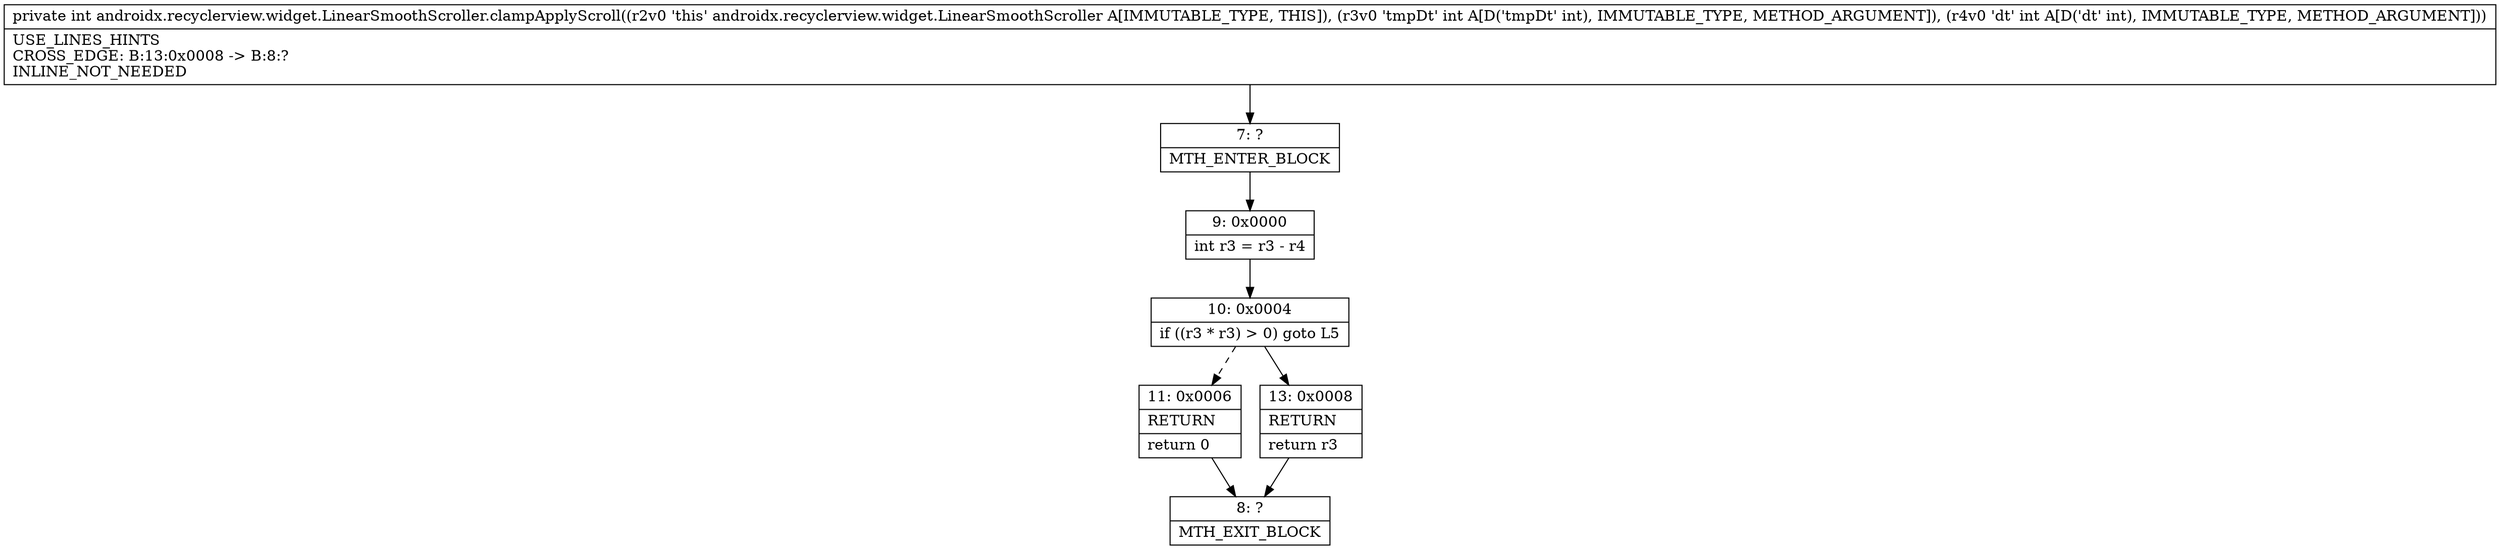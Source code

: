 digraph "CFG forandroidx.recyclerview.widget.LinearSmoothScroller.clampApplyScroll(II)I" {
Node_7 [shape=record,label="{7\:\ ?|MTH_ENTER_BLOCK\l}"];
Node_9 [shape=record,label="{9\:\ 0x0000|int r3 = r3 \- r4\l}"];
Node_10 [shape=record,label="{10\:\ 0x0004|if ((r3 * r3) \> 0) goto L5\l}"];
Node_11 [shape=record,label="{11\:\ 0x0006|RETURN\l|return 0\l}"];
Node_8 [shape=record,label="{8\:\ ?|MTH_EXIT_BLOCK\l}"];
Node_13 [shape=record,label="{13\:\ 0x0008|RETURN\l|return r3\l}"];
MethodNode[shape=record,label="{private int androidx.recyclerview.widget.LinearSmoothScroller.clampApplyScroll((r2v0 'this' androidx.recyclerview.widget.LinearSmoothScroller A[IMMUTABLE_TYPE, THIS]), (r3v0 'tmpDt' int A[D('tmpDt' int), IMMUTABLE_TYPE, METHOD_ARGUMENT]), (r4v0 'dt' int A[D('dt' int), IMMUTABLE_TYPE, METHOD_ARGUMENT]))  | USE_LINES_HINTS\lCROSS_EDGE: B:13:0x0008 \-\> B:8:?\lINLINE_NOT_NEEDED\l}"];
MethodNode -> Node_7;Node_7 -> Node_9;
Node_9 -> Node_10;
Node_10 -> Node_11[style=dashed];
Node_10 -> Node_13;
Node_11 -> Node_8;
Node_13 -> Node_8;
}

